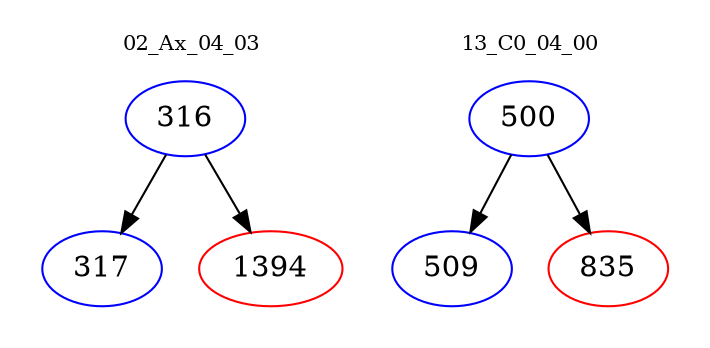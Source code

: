 digraph{
subgraph cluster_0 {
color = white
label = "02_Ax_04_03";
fontsize=10;
T0_316 [label="316", color="blue"]
T0_316 -> T0_317 [color="black"]
T0_317 [label="317", color="blue"]
T0_316 -> T0_1394 [color="black"]
T0_1394 [label="1394", color="red"]
}
subgraph cluster_1 {
color = white
label = "13_C0_04_00";
fontsize=10;
T1_500 [label="500", color="blue"]
T1_500 -> T1_509 [color="black"]
T1_509 [label="509", color="blue"]
T1_500 -> T1_835 [color="black"]
T1_835 [label="835", color="red"]
}
}

